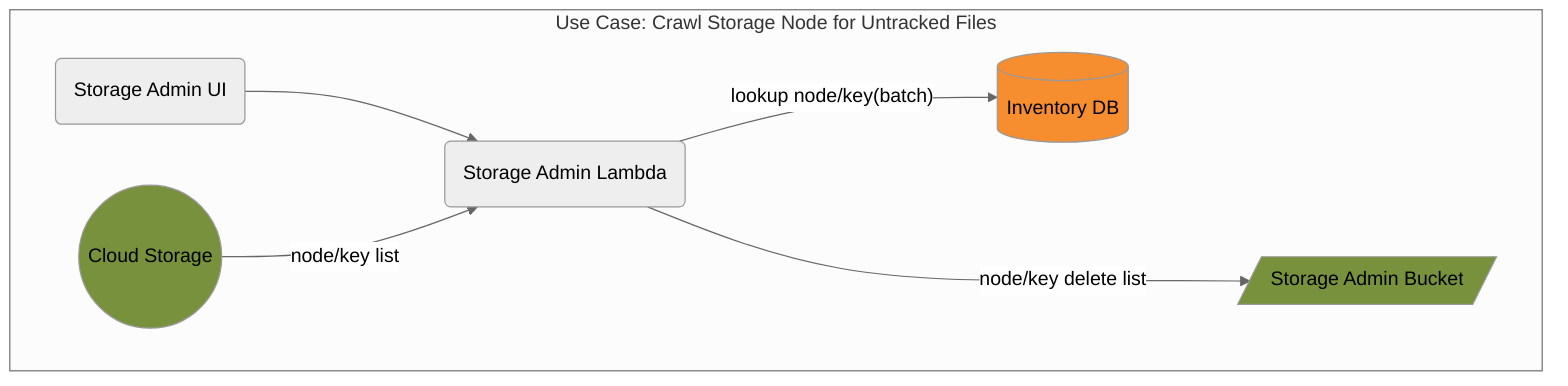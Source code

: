 %%{init: {'theme': 'neutral', 'securityLevel': 'loose'}}%%
graph TD
  SAUI("Storage Admin UI")
  SA("Storage Admin Lambda")
  RDS[(Inventory DB)]
  SABUCK[/"Storage Admin Bucket"/]
  CLOUD(("Cloud Storage"))

  subgraph "Use Case: Crawl Storage Node for Untracked Files"
    SAUI-->SA
    CLOUD-->|"node/key list"|SA
    SA-->|"lookup node/key(batch)"|RDS
    SA--->|"node/key delete list"|SABUCK
  end

  style RDS fill:#F68D2F
  style SABUCK fill:#77913C
  style CLOUD fill:#77913C